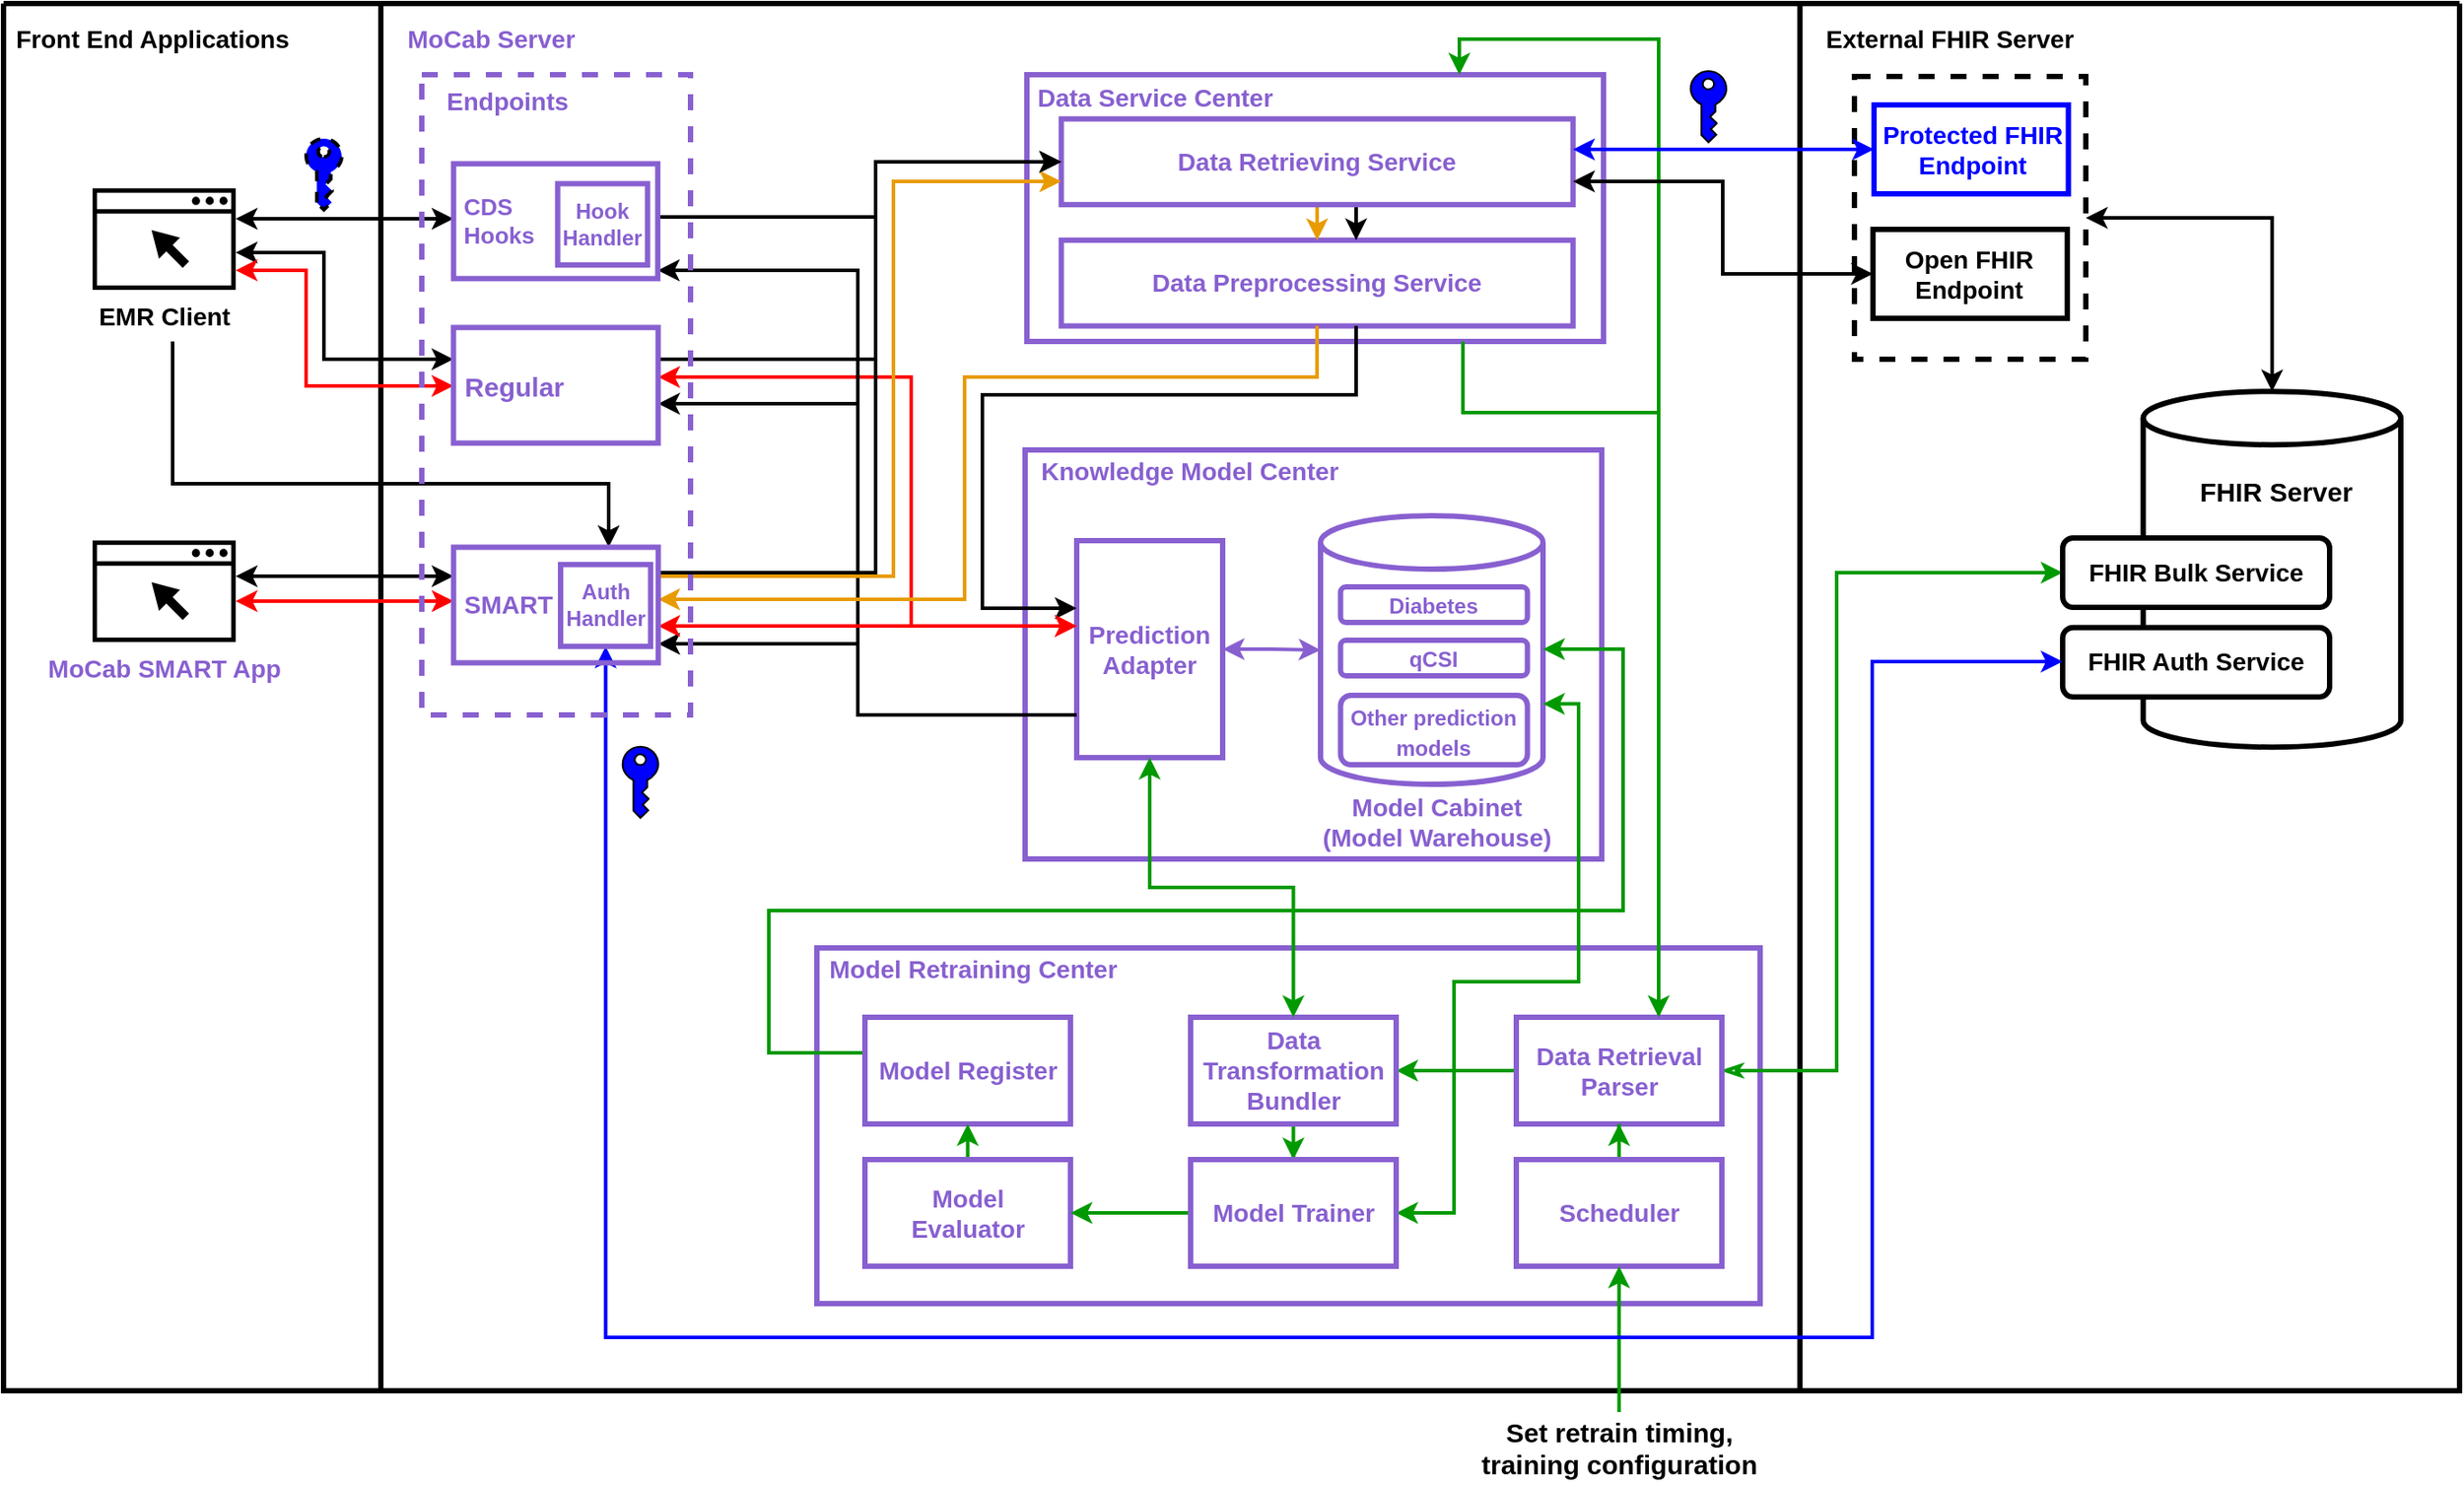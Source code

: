 <mxfile version="21.8.2" type="device">
  <diagram id="2f404044-711c-603c-8f00-f6bb4c023d3c" name="Page-1">
    <mxGraphModel dx="2113" dy="581" grid="1" gridSize="10" guides="1" tooltips="1" connect="1" arrows="1" fold="1" page="1" pageScale="1" pageWidth="1169" pageHeight="827" background="none" math="0" shadow="0">
      <root>
        <mxCell id="0" />
        <mxCell id="1" parent="0" />
        <mxCell id="21" value="z" style="swimlane;shadow=0;strokeColor=#000000;fillColor=#ffffff;fontColor=none;align=right;startSize=0;collapsible=0;noLabel=1;strokeWidth=3;" parent="1" vertex="1">
          <mxGeometry x="-870" y="170" width="1380" height="780" as="geometry" />
        </mxCell>
        <mxCell id="47" value="" style="line;strokeWidth=3;direction=south;html=1;shadow=0;labelBackgroundColor=none;fillColor=none;gradientColor=none;fontSize=12;fontColor=#4277BB;align=right;strokeColor=#000000;" parent="21" vertex="1">
          <mxGeometry x="1004.36" width="10" height="780" as="geometry" />
        </mxCell>
        <mxCell id="43" value="" style="line;strokeWidth=3;direction=south;html=1;shadow=0;labelBackgroundColor=none;fillColor=none;gradientColor=none;fontSize=12;fontColor=#4277BB;align=right;strokeColor=#000000;" parent="21" vertex="1">
          <mxGeometry x="207" width="10" height="780" as="geometry" />
        </mxCell>
        <mxCell id="22" value="&lt;font color=&quot;#000000&quot;&gt;Front End Applications&lt;/font&gt;" style="text;html=1;align=left;verticalAlign=middle;fontColor=#4277BB;shadow=0;dashed=0;strokeColor=none;fillColor=none;labelBackgroundColor=none;fontStyle=1;fontSize=14;spacingLeft=5;" parent="21" vertex="1">
          <mxGeometry y="10" width="180" height="20" as="geometry" />
        </mxCell>
        <mxCell id="48" value="&lt;font color=&quot;#8860d0&quot;&gt;MoCab Server&lt;/font&gt;" style="text;html=1;align=left;verticalAlign=middle;fontColor=#4277BB;shadow=0;dashed=0;strokeColor=none;fillColor=none;labelBackgroundColor=none;fontStyle=1;fontSize=14;spacingLeft=5;" parent="21" vertex="1">
          <mxGeometry x="220" y="10" width="150" height="20" as="geometry" />
        </mxCell>
        <mxCell id="XKVZl34SWuccuq--4w8E-62" value="&lt;font color=&quot;#000000&quot;&gt;External FHIR Server&lt;/font&gt;" style="text;html=1;align=left;verticalAlign=middle;fontColor=#4277BB;shadow=0;dashed=0;strokeColor=none;fillColor=none;labelBackgroundColor=none;fontStyle=1;fontSize=14;spacingLeft=5;" parent="21" vertex="1">
          <mxGeometry x="1017.36" y="10" width="150" height="20" as="geometry" />
        </mxCell>
        <mxCell id="hQCJ3XEMx7iAnxMMSpY4-54" value="&lt;font style=&quot;font-size: 14px;&quot;&gt;&lt;b style=&quot;&quot;&gt;EMR Client&lt;/b&gt;&lt;/font&gt;" style="sketch=0;pointerEvents=1;shadow=0;dashed=0;html=1;strokeColor=none;fillColor=#000000;aspect=fixed;labelPosition=center;verticalLabelPosition=bottom;verticalAlign=top;align=center;outlineConnect=0;shape=mxgraph.vvd.web_browser;" parent="21" vertex="1">
          <mxGeometry x="50" y="103.9" width="80.42" height="57.1" as="geometry" />
        </mxCell>
        <mxCell id="hQCJ3XEMx7iAnxMMSpY4-67" value="&lt;font style=&quot;font-size: 14px;&quot;&gt;&lt;b style=&quot;&quot;&gt;&lt;font color=&quot;#8860d0&quot;&gt;MoCab SMART App&lt;/font&gt;&lt;br&gt;&lt;/b&gt;&lt;/font&gt;" style="sketch=0;pointerEvents=1;shadow=0;dashed=0;html=1;strokeColor=none;fillColor=#000000;aspect=fixed;labelPosition=center;verticalLabelPosition=bottom;verticalAlign=top;align=center;outlineConnect=0;shape=mxgraph.vvd.web_browser;" parent="21" vertex="1">
          <mxGeometry x="50" y="301.9" width="80.42" height="57.1" as="geometry" />
        </mxCell>
        <mxCell id="hQCJ3XEMx7iAnxMMSpY4-80" value="" style="rounded=0;whiteSpace=wrap;html=1;fontColor=#FF9933;strokeColor=#8860D0;strokeWidth=3;fillColor=none;" parent="21" vertex="1">
          <mxGeometry x="574" y="251" width="324" height="230" as="geometry" />
        </mxCell>
        <mxCell id="hQCJ3XEMx7iAnxMMSpY4-83" value="" style="group" parent="21" vertex="1" connectable="0">
          <mxGeometry x="575" y="291" width="320" height="190" as="geometry" />
        </mxCell>
        <mxCell id="hQCJ3XEMx7iAnxMMSpY4-146" style="edgeStyle=orthogonalEdgeStyle;rounded=0;orthogonalLoop=1;jettySize=auto;html=1;entryX=0;entryY=0.5;entryDx=0;entryDy=0;entryPerimeter=0;fontSize=13;fontColor=#000000;startArrow=classic;startFill=1;strokeWidth=2;strokeColor=#8860D0;" parent="hQCJ3XEMx7iAnxMMSpY4-83" source="hQCJ3XEMx7iAnxMMSpY4-119" target="hQCJ3XEMx7iAnxMMSpY4-120" edge="1">
          <mxGeometry relative="1" as="geometry" />
        </mxCell>
        <mxCell id="hQCJ3XEMx7iAnxMMSpY4-119" value="&lt;b&gt;&lt;font color=&quot;#8860d0&quot;&gt;Prediction Adapter&lt;/font&gt;&lt;/b&gt;" style="rounded=0;whiteSpace=wrap;html=1;fontSize=14;fontColor=#FF9933;strokeColor=#8860D0;strokeWidth=3;fillColor=none;" parent="hQCJ3XEMx7iAnxMMSpY4-83" vertex="1">
          <mxGeometry x="28" y="11" width="82" height="122" as="geometry" />
        </mxCell>
        <mxCell id="hQCJ3XEMx7iAnxMMSpY4-132" value="&lt;b&gt;&lt;font style=&quot;font-size: 14px;&quot;&gt;&lt;font color=&quot;#8860d0&quot;&gt;Model Cabinet&lt;br&gt;(Model Warehouse)&lt;/font&gt;&lt;br&gt;&lt;/font&gt;&lt;/b&gt;" style="text;html=1;strokeColor=none;fillColor=none;align=center;verticalAlign=middle;whiteSpace=wrap;rounded=0;fontSize=11;fontColor=#FF6666;" parent="hQCJ3XEMx7iAnxMMSpY4-83" vertex="1">
          <mxGeometry x="158" y="154" width="145" height="30" as="geometry" />
        </mxCell>
        <mxCell id="hQCJ3XEMx7iAnxMMSpY4-136" value="" style="group" parent="hQCJ3XEMx7iAnxMMSpY4-83" vertex="1" connectable="0">
          <mxGeometry x="165" y="-3" width="125" height="151" as="geometry" />
        </mxCell>
        <mxCell id="hQCJ3XEMx7iAnxMMSpY4-120" value="" style="shape=cylinder3;whiteSpace=wrap;html=1;boundedLbl=1;backgroundOutline=1;size=15;fontColor=#FF9933;strokeColor=#8860D0;strokeWidth=3;fillColor=none;" parent="hQCJ3XEMx7iAnxMMSpY4-136" vertex="1">
          <mxGeometry width="125" height="151" as="geometry" />
        </mxCell>
        <mxCell id="hQCJ3XEMx7iAnxMMSpY4-128" value="&lt;b&gt;&lt;font color=&quot;#8860d0&quot; style=&quot;font-size: 12px;&quot;&gt;Diabetes&lt;/font&gt;&lt;/b&gt;" style="rounded=1;whiteSpace=wrap;html=1;fontSize=14;fontColor=#FF9933;strokeColor=#8860D0;strokeWidth=3;fillColor=none;" parent="hQCJ3XEMx7iAnxMMSpY4-136" vertex="1">
          <mxGeometry x="11.25" y="40" width="105" height="20" as="geometry" />
        </mxCell>
        <mxCell id="hQCJ3XEMx7iAnxMMSpY4-129" value="&lt;b&gt;&lt;font color=&quot;#8860d0&quot; style=&quot;font-size: 12px;&quot;&gt;qCSI&lt;/font&gt;&lt;/b&gt;" style="rounded=1;whiteSpace=wrap;html=1;fontSize=14;fontColor=#FF9933;strokeColor=#8860D0;strokeWidth=3;fillColor=none;" parent="hQCJ3XEMx7iAnxMMSpY4-136" vertex="1">
          <mxGeometry x="11.25" y="70" width="105" height="20" as="geometry" />
        </mxCell>
        <mxCell id="hQCJ3XEMx7iAnxMMSpY4-130" value="&lt;font color=&quot;#8860d0&quot; style=&quot;font-size: 12px;&quot;&gt;&lt;b style=&quot;&quot;&gt;Other prediction&lt;br&gt;models&lt;/b&gt;&lt;/font&gt;" style="rounded=1;whiteSpace=wrap;html=1;fontSize=14;fontColor=#FF9933;strokeColor=#8860D0;strokeWidth=3;fillColor=none;" parent="hQCJ3XEMx7iAnxMMSpY4-136" vertex="1">
          <mxGeometry x="11.25" y="101" width="105" height="39" as="geometry" />
        </mxCell>
        <mxCell id="hQCJ3XEMx7iAnxMMSpY4-81" value="&lt;font color=&quot;#8860d0&quot;&gt;Knowledge Model Center&lt;/font&gt;" style="text;html=1;align=left;verticalAlign=middle;fontColor=#4277BB;shadow=0;dashed=0;strokeColor=none;fillColor=none;labelBackgroundColor=none;fontStyle=1;fontSize=14;spacingLeft=5;" parent="21" vertex="1">
          <mxGeometry x="576" y="253" width="185" height="20" as="geometry" />
        </mxCell>
        <mxCell id="hQCJ3XEMx7iAnxMMSpY4-84" value="" style="group;strokeColor=none;fillColor=none;" parent="21" vertex="1" connectable="0">
          <mxGeometry x="574" y="40" width="325" height="150" as="geometry" />
        </mxCell>
        <mxCell id="hQCJ3XEMx7iAnxMMSpY4-76" value="" style="rounded=0;whiteSpace=wrap;html=1;fontColor=#FF9933;strokeColor=#8860D0;strokeWidth=3;fillColor=none;" parent="hQCJ3XEMx7iAnxMMSpY4-84" vertex="1">
          <mxGeometry x="1.012" width="324" height="150" as="geometry" />
        </mxCell>
        <mxCell id="hQCJ3XEMx7iAnxMMSpY4-77" value="&lt;font color=&quot;#8860d0&quot;&gt;Data Service Center&lt;/font&gt;" style="text;html=1;align=left;verticalAlign=middle;fontColor=#4277BB;shadow=0;dashed=0;strokeColor=none;fillColor=none;labelBackgroundColor=none;fontStyle=1;fontSize=14;spacingLeft=5;" parent="hQCJ3XEMx7iAnxMMSpY4-84" vertex="1">
          <mxGeometry y="2.143" width="121.495" height="21.429" as="geometry" />
        </mxCell>
        <mxCell id="hQCJ3XEMx7iAnxMMSpY4-86" value="&lt;b&gt;&lt;font color=&quot;#8860d0&quot;&gt;Data Preprocessing Service&lt;/font&gt;&lt;/b&gt;" style="rounded=0;whiteSpace=wrap;html=1;fontSize=14;fontColor=#FF9933;strokeColor=#8860D0;strokeWidth=3;fillColor=none;" parent="hQCJ3XEMx7iAnxMMSpY4-84" vertex="1">
          <mxGeometry x="20.324" y="93.071" width="287.539" height="48.214" as="geometry" />
        </mxCell>
        <mxCell id="hQCJ3XEMx7iAnxMMSpY4-144" style="edgeStyle=orthogonalEdgeStyle;rounded=0;orthogonalLoop=1;jettySize=auto;html=1;exitX=0.5;exitY=1;exitDx=0;exitDy=0;entryX=0.5;entryY=0;entryDx=0;entryDy=0;fontSize=13;fontColor=#000000;startArrow=none;startFill=0;strokeWidth=2;strokeColor=#E89B00;" parent="hQCJ3XEMx7iAnxMMSpY4-84" source="hQCJ3XEMx7iAnxMMSpY4-118" target="hQCJ3XEMx7iAnxMMSpY4-86" edge="1">
          <mxGeometry relative="1" as="geometry" />
        </mxCell>
        <mxCell id="W-3xFo2ouSSGhJE2ZV1L-51" style="edgeStyle=orthogonalEdgeStyle;rounded=0;orthogonalLoop=1;jettySize=auto;html=1;strokeColor=#000000;strokeWidth=2;" parent="hQCJ3XEMx7iAnxMMSpY4-84" source="hQCJ3XEMx7iAnxMMSpY4-118" target="hQCJ3XEMx7iAnxMMSpY4-86" edge="1">
          <mxGeometry relative="1" as="geometry">
            <Array as="points">
              <mxPoint x="186" y="90" />
              <mxPoint x="186" y="90" />
            </Array>
          </mxGeometry>
        </mxCell>
        <mxCell id="hQCJ3XEMx7iAnxMMSpY4-118" value="&lt;b&gt;&lt;font color=&quot;#8860d0&quot;&gt;Data Retrieving Service&lt;/font&gt;&lt;/b&gt;" style="rounded=0;whiteSpace=wrap;html=1;fontSize=14;fontColor=#FF9933;strokeColor=#8860D0;strokeWidth=3;fillColor=none;" parent="hQCJ3XEMx7iAnxMMSpY4-84" vertex="1">
          <mxGeometry x="20.324" y="24.857" width="287.539" height="48.214" as="geometry" />
        </mxCell>
        <mxCell id="zr4wXBdVAj4lqgL986UL-62" value="" style="rounded=0;whiteSpace=wrap;html=1;fontColor=#FF9933;strokeColor=#8860D0;strokeWidth=3;fillColor=none;" parent="21" vertex="1">
          <mxGeometry x="457" y="531" width="530" height="200" as="geometry" />
        </mxCell>
        <mxCell id="zr4wXBdVAj4lqgL986UL-63" value="&lt;font color=&quot;#8860d0&quot;&gt;Model Retraining Center&lt;/font&gt;" style="text;html=1;align=left;verticalAlign=middle;fontColor=#4277BB;shadow=0;dashed=0;strokeColor=none;fillColor=none;labelBackgroundColor=none;fontStyle=1;fontSize=14;spacingLeft=5;" parent="21" vertex="1">
          <mxGeometry x="457" y="533" width="185" height="20" as="geometry" />
        </mxCell>
        <mxCell id="fV0WlTHLcjonHDC1Q3u_-116" style="edgeStyle=orthogonalEdgeStyle;rounded=0;orthogonalLoop=1;jettySize=auto;html=1;fontSize=14;fontColor=#828B78;strokeWidth=2;strokeColor=#009900;" parent="21" source="fV0WlTHLcjonHDC1Q3u_-103" target="hQCJ3XEMx7iAnxMMSpY4-120" edge="1">
          <mxGeometry relative="1" as="geometry">
            <Array as="points">
              <mxPoint x="430" y="590" />
              <mxPoint x="430" y="510" />
              <mxPoint x="910" y="510" />
              <mxPoint x="910" y="363" />
            </Array>
          </mxGeometry>
        </mxCell>
        <mxCell id="fV0WlTHLcjonHDC1Q3u_-103" value="&lt;font color=&quot;#8860d0&quot; size=&quot;1&quot; style=&quot;&quot;&gt;&lt;b style=&quot;font-size: 14px;&quot;&gt;Model Register&lt;/b&gt;&lt;/font&gt;" style="rounded=0;whiteSpace=wrap;html=1;fontColor=#FF9933;strokeColor=#8860D0;strokeWidth=3;fillColor=none;" parent="21" vertex="1">
          <mxGeometry x="484" y="570" width="115.5" height="60" as="geometry" />
        </mxCell>
        <mxCell id="fV0WlTHLcjonHDC1Q3u_-118" style="edgeStyle=orthogonalEdgeStyle;rounded=0;orthogonalLoop=1;jettySize=auto;html=1;entryX=0.5;entryY=1;entryDx=0;entryDy=0;strokeWidth=2;fontSize=14;fontColor=#828B78;strokeColor=#009900;" parent="21" source="fV0WlTHLcjonHDC1Q3u_-106" target="fV0WlTHLcjonHDC1Q3u_-103" edge="1">
          <mxGeometry relative="1" as="geometry" />
        </mxCell>
        <mxCell id="fV0WlTHLcjonHDC1Q3u_-106" value="&lt;font color=&quot;#8860d0&quot; style=&quot;font-size: 14px;&quot;&gt;&lt;b style=&quot;&quot;&gt;Model&lt;br&gt;Evaluator&lt;/b&gt;&lt;/font&gt;" style="rounded=0;whiteSpace=wrap;html=1;fontColor=#FF9933;strokeColor=#8860D0;strokeWidth=3;fillColor=none;" parent="21" vertex="1">
          <mxGeometry x="484" y="650" width="115.5" height="60" as="geometry" />
        </mxCell>
        <mxCell id="LXXd0IAt2zDEmI8S4VGx-78" style="edgeStyle=orthogonalEdgeStyle;rounded=0;orthogonalLoop=1;jettySize=auto;html=1;entryX=0;entryY=0.5;entryDx=0;entryDy=0;fontSize=15;fontColor=#5680E9;startArrow=classicThin;startFill=0;strokeColor=#009900;strokeWidth=2;" parent="21" source="fV0WlTHLcjonHDC1Q3u_-112" target="LXXd0IAt2zDEmI8S4VGx-74" edge="1">
          <mxGeometry relative="1" as="geometry">
            <Array as="points">
              <mxPoint x="1030" y="600" />
              <mxPoint x="1030" y="320" />
            </Array>
          </mxGeometry>
        </mxCell>
        <mxCell id="boG0osdHmCgSMwE2R7i3-56" style="edgeStyle=orthogonalEdgeStyle;rounded=0;orthogonalLoop=1;jettySize=auto;html=1;entryX=0.75;entryY=0;entryDx=0;entryDy=0;strokeWidth=2;strokeColor=#009900;" parent="21" source="fV0WlTHLcjonHDC1Q3u_-112" target="hQCJ3XEMx7iAnxMMSpY4-76" edge="1">
          <mxGeometry relative="1" as="geometry">
            <Array as="points">
              <mxPoint x="930" y="20" />
              <mxPoint x="818" y="20" />
            </Array>
          </mxGeometry>
        </mxCell>
        <mxCell id="avvE24VgXAOQL3Vedgw2-48" style="edgeStyle=orthogonalEdgeStyle;rounded=0;orthogonalLoop=1;jettySize=auto;html=1;entryX=1;entryY=0.5;entryDx=0;entryDy=0;strokeColor=#009900;strokeWidth=2;" parent="21" source="fV0WlTHLcjonHDC1Q3u_-112" target="fV0WlTHLcjonHDC1Q3u_-113" edge="1">
          <mxGeometry relative="1" as="geometry" />
        </mxCell>
        <mxCell id="fV0WlTHLcjonHDC1Q3u_-112" value="&lt;font size=&quot;1&quot; color=&quot;#8860d0&quot;&gt;&lt;b style=&quot;font-size: 14px;&quot;&gt;Data Retrieval Parser&lt;/b&gt;&lt;/font&gt;" style="rounded=0;whiteSpace=wrap;html=1;fontColor=#FF9933;strokeColor=#8860D0;strokeWidth=3;fillColor=none;" parent="21" vertex="1">
          <mxGeometry x="850" y="570" width="115.5" height="60" as="geometry" />
        </mxCell>
        <mxCell id="fV0WlTHLcjonHDC1Q3u_-120" style="edgeStyle=orthogonalEdgeStyle;rounded=0;orthogonalLoop=1;jettySize=auto;html=1;strokeWidth=2;fontSize=14;fontColor=#828B78;strokeColor=#009900;" parent="21" source="fV0WlTHLcjonHDC1Q3u_-113" target="fV0WlTHLcjonHDC1Q3u_-114" edge="1">
          <mxGeometry relative="1" as="geometry" />
        </mxCell>
        <mxCell id="fV0WlTHLcjonHDC1Q3u_-113" value="&lt;font color=&quot;#8860d0&quot;&gt;&lt;span style=&quot;font-size: 14px;&quot;&gt;&lt;b&gt;Data Transformation Bundler&lt;/b&gt;&lt;/span&gt;&lt;/font&gt;" style="rounded=0;whiteSpace=wrap;html=1;fontColor=#FF9933;strokeColor=#8860D0;strokeWidth=3;fillColor=none;" parent="21" vertex="1">
          <mxGeometry x="667" y="570" width="115.5" height="60" as="geometry" />
        </mxCell>
        <mxCell id="fV0WlTHLcjonHDC1Q3u_-119" style="edgeStyle=orthogonalEdgeStyle;rounded=0;orthogonalLoop=1;jettySize=auto;html=1;strokeWidth=2;fontSize=14;fontColor=#828B78;strokeColor=#009900;" parent="21" source="fV0WlTHLcjonHDC1Q3u_-114" target="fV0WlTHLcjonHDC1Q3u_-106" edge="1">
          <mxGeometry relative="1" as="geometry" />
        </mxCell>
        <mxCell id="boG0osdHmCgSMwE2R7i3-61" style="edgeStyle=orthogonalEdgeStyle;rounded=0;orthogonalLoop=1;jettySize=auto;html=1;exitX=1;exitY=0.5;exitDx=0;exitDy=0;entryX=1;entryY=0;entryDx=0;entryDy=105.75;entryPerimeter=0;strokeWidth=2;strokeColor=#009900;startArrow=classic;startFill=1;" parent="21" source="fV0WlTHLcjonHDC1Q3u_-114" target="hQCJ3XEMx7iAnxMMSpY4-120" edge="1">
          <mxGeometry relative="1" as="geometry">
            <Array as="points">
              <mxPoint x="815" y="680" />
              <mxPoint x="815" y="550" />
              <mxPoint x="885" y="550" />
              <mxPoint x="885" y="394" />
            </Array>
          </mxGeometry>
        </mxCell>
        <mxCell id="fV0WlTHLcjonHDC1Q3u_-114" value="&lt;font color=&quot;#8860d0&quot; size=&quot;1&quot; style=&quot;&quot;&gt;&lt;b style=&quot;font-size: 14px;&quot;&gt;Model Trainer&lt;/b&gt;&lt;/font&gt;" style="rounded=0;whiteSpace=wrap;html=1;fontColor=#FF9933;strokeColor=#8860D0;strokeWidth=3;fillColor=none;" parent="21" vertex="1">
          <mxGeometry x="667" y="650" width="115.5" height="60" as="geometry" />
        </mxCell>
        <mxCell id="fV0WlTHLcjonHDC1Q3u_-121" style="edgeStyle=orthogonalEdgeStyle;rounded=0;orthogonalLoop=1;jettySize=auto;html=1;strokeWidth=2;fontSize=14;fontColor=#828B78;strokeColor=#009900;" parent="21" source="fV0WlTHLcjonHDC1Q3u_-115" target="fV0WlTHLcjonHDC1Q3u_-112" edge="1">
          <mxGeometry relative="1" as="geometry" />
        </mxCell>
        <mxCell id="fV0WlTHLcjonHDC1Q3u_-115" value="&lt;font color=&quot;#8860d0&quot; size=&quot;1&quot; style=&quot;&quot;&gt;&lt;b style=&quot;font-size: 14px;&quot;&gt;Scheduler&lt;/b&gt;&lt;/font&gt;" style="rounded=0;whiteSpace=wrap;html=1;fontColor=#FF9933;strokeColor=#8860D0;strokeWidth=3;fillColor=none;" parent="21" vertex="1">
          <mxGeometry x="850" y="650" width="115.5" height="60" as="geometry" />
        </mxCell>
        <mxCell id="LXXd0IAt2zDEmI8S4VGx-56" value="" style="sketch=0;pointerEvents=1;shadow=0;dashed=0;html=1;strokeColor=default;labelPosition=center;verticalLabelPosition=bottom;verticalAlign=top;outlineConnect=0;align=center;shape=mxgraph.office.security.key_permissions;fillColor=#0000FF;fontSize=12;fontColor=#E89B00;" parent="21" vertex="1">
          <mxGeometry x="948" y="38" width="20" height="40" as="geometry" />
        </mxCell>
        <mxCell id="LXXd0IAt2zDEmI8S4VGx-73" value="" style="group" parent="21" vertex="1" connectable="0">
          <mxGeometry x="1040.001" y="220.11" width="220" height="203.786" as="geometry" />
        </mxCell>
        <mxCell id="W-3xFo2ouSSGhJE2ZV1L-71" value="" style="group" parent="LXXd0IAt2zDEmI8S4VGx-73" vertex="1" connectable="0">
          <mxGeometry x="117" y="-2" width="190" height="200" as="geometry" />
        </mxCell>
        <mxCell id="hQCJ3XEMx7iAnxMMSpY4-78" value="" style="shape=cylinder3;whiteSpace=wrap;html=1;boundedLbl=1;backgroundOutline=1;size=15;fontColor=#FF9933;strokeColor=default;strokeWidth=3;fillColor=none;" parent="W-3xFo2ouSSGhJE2ZV1L-71" vertex="1">
          <mxGeometry x="45.25" width="144.75" height="200" as="geometry" />
        </mxCell>
        <mxCell id="LXXd0IAt2zDEmI8S4VGx-74" value="&lt;b style=&quot;&quot;&gt;&lt;font color=&quot;#000000&quot;&gt;FHIR Bulk Service&lt;/font&gt;&lt;/b&gt;" style="rounded=1;whiteSpace=wrap;html=1;fontSize=14;fontColor=#E89B00;strokeColor=#000000;fillColor=#FFFFFF;strokeWidth=3;" parent="W-3xFo2ouSSGhJE2ZV1L-71" vertex="1">
          <mxGeometry y="82.39" width="150" height="39" as="geometry" />
        </mxCell>
        <mxCell id="LXXd0IAt2zDEmI8S4VGx-75" value="&lt;font color=&quot;#000000&quot; size=&quot;1&quot;&gt;&lt;b style=&quot;font-size: 15px;&quot;&gt;FHIR Server&lt;/b&gt;&lt;/font&gt;" style="text;html=1;strokeColor=none;fillColor=none;align=center;verticalAlign=middle;whiteSpace=wrap;rounded=0;fontSize=14;fontColor=#E89B00;" parent="W-3xFo2ouSSGhJE2ZV1L-71" vertex="1">
          <mxGeometry x="70" y="40" width="100" height="31.79" as="geometry" />
        </mxCell>
        <mxCell id="LXXd0IAt2zDEmI8S4VGx-76" value="&lt;b&gt;&lt;font color=&quot;#000000&quot;&gt;FHIR Auth Service&lt;/font&gt;&lt;/b&gt;" style="rounded=1;whiteSpace=wrap;html=1;fontSize=14;fontColor=#E89B00;strokeColor=default;fillColor=#FFFFFF;strokeWidth=3;" parent="W-3xFo2ouSSGhJE2ZV1L-71" vertex="1">
          <mxGeometry y="132.79" width="150" height="39" as="geometry" />
        </mxCell>
        <mxCell id="W-3xFo2ouSSGhJE2ZV1L-52" style="edgeStyle=orthogonalEdgeStyle;rounded=0;orthogonalLoop=1;jettySize=auto;html=1;strokeColor=#000000;strokeWidth=2;" parent="21" source="hQCJ3XEMx7iAnxMMSpY4-86" edge="1">
          <mxGeometry relative="1" as="geometry">
            <Array as="points">
              <mxPoint x="760" y="220" />
              <mxPoint x="550" y="220" />
              <mxPoint x="550" y="340" />
            </Array>
            <mxPoint x="603" y="340" as="targetPoint" />
          </mxGeometry>
        </mxCell>
        <mxCell id="W-3xFo2ouSSGhJE2ZV1L-92" style="edgeStyle=orthogonalEdgeStyle;rounded=0;orthogonalLoop=1;jettySize=auto;html=1;exitX=1;exitY=0.5;exitDx=0;exitDy=0;strokeColor=#000000;strokeWidth=2;fontColor=#8860D0;startArrow=classic;startFill=1;endArrow=classic;endFill=1;" parent="21" source="W-3xFo2ouSSGhJE2ZV1L-83" target="hQCJ3XEMx7iAnxMMSpY4-78" edge="1">
          <mxGeometry relative="1" as="geometry" />
        </mxCell>
        <mxCell id="W-3xFo2ouSSGhJE2ZV1L-83" value="" style="rounded=0;whiteSpace=wrap;html=1;fillColor=none;strokeWidth=3;strokeColor=#000000;dashed=1;" parent="21" vertex="1">
          <mxGeometry x="1040" y="41" width="130" height="159" as="geometry" />
        </mxCell>
        <mxCell id="W-3xFo2ouSSGhJE2ZV1L-87" value="&lt;div style=&quot;&quot;&gt;&lt;b style=&quot;background-color: initial; font-size: 14px;&quot;&gt;Open FHIR&lt;/b&gt;&lt;/div&gt;&lt;font size=&quot;1&quot;&gt;&lt;div style=&quot;&quot;&gt;&lt;b style=&quot;background-color: initial; font-size: 14px;&quot;&gt;Endpoint&lt;/b&gt;&lt;/div&gt;&lt;/font&gt;" style="rounded=0;whiteSpace=wrap;html=1;fillColor=default;strokeWidth=3;strokeColor=#000000;align=center;" parent="21" vertex="1">
          <mxGeometry x="1050.39" y="127" width="109.22" height="50" as="geometry" />
        </mxCell>
        <mxCell id="W-3xFo2ouSSGhJE2ZV1L-88" value="&lt;div style=&quot;text-align: center;&quot;&gt;&lt;b style=&quot;background-color: initial; font-size: 14px;&quot;&gt;&lt;font color=&quot;#0000ff&quot;&gt;Protected FHIR Endpoint&lt;/font&gt;&lt;/b&gt;&lt;/div&gt;" style="rounded=0;whiteSpace=wrap;html=1;fillColor=default;strokeWidth=3;strokeColor=#0000FF;align=left;" parent="21" vertex="1">
          <mxGeometry x="1051" y="57" width="109.22" height="50" as="geometry" />
        </mxCell>
        <mxCell id="HMDqZmz3uBP7oXw96FqN-48" style="edgeStyle=orthogonalEdgeStyle;orthogonalLoop=1;jettySize=auto;html=1;entryX=0;entryY=0.5;entryDx=0;entryDy=0;strokeColor=#0000FF;startArrow=classic;startFill=1;strokeWidth=2;rounded=0;" parent="21" source="hQCJ3XEMx7iAnxMMSpY4-118" target="W-3xFo2ouSSGhJE2ZV1L-88" edge="1">
          <mxGeometry relative="1" as="geometry">
            <Array as="points">
              <mxPoint x="930" y="82" />
              <mxPoint x="930" y="82" />
            </Array>
          </mxGeometry>
        </mxCell>
        <mxCell id="HMDqZmz3uBP7oXw96FqN-49" style="edgeStyle=orthogonalEdgeStyle;rounded=0;orthogonalLoop=1;jettySize=auto;html=1;entryX=0;entryY=0.5;entryDx=0;entryDy=0;strokeWidth=2;strokeColor=#000000;startArrow=classic;startFill=1;" parent="21" source="hQCJ3XEMx7iAnxMMSpY4-118" target="W-3xFo2ouSSGhJE2ZV1L-87" edge="1">
          <mxGeometry relative="1" as="geometry">
            <Array as="points">
              <mxPoint x="966" y="100" />
              <mxPoint x="966" y="152" />
            </Array>
          </mxGeometry>
        </mxCell>
        <mxCell id="HMDqZmz3uBP7oXw96FqN-52" value="" style="pointerEvents=1;shadow=0;dashed=1;html=1;strokeColor=default;labelPosition=center;verticalLabelPosition=bottom;verticalAlign=top;outlineConnect=0;align=center;shape=mxgraph.office.security.key_permissions;fillColor=#0000FF;fontSize=12;fontColor=#E89B00;gradientColor=none;fillStyle=auto;strokeWidth=2;perimeterSpacing=0;" parent="21" vertex="1">
          <mxGeometry x="170" y="76" width="20" height="40" as="geometry" />
        </mxCell>
        <mxCell id="W-3xFo2ouSSGhJE2ZV1L-120" style="edgeStyle=orthogonalEdgeStyle;rounded=0;orthogonalLoop=1;jettySize=auto;html=1;strokeColor=#FF0000;strokeWidth=2;fontColor=#8860D0;startArrow=classic;startFill=1;endArrow=classic;endFill=1;" parent="21" edge="1">
          <mxGeometry relative="1" as="geometry">
            <mxPoint x="130.42" y="336.0" as="sourcePoint" />
            <mxPoint x="252.851" y="336.0" as="targetPoint" />
            <Array as="points">
              <mxPoint x="190" y="336" />
              <mxPoint x="190" y="336" />
            </Array>
          </mxGeometry>
        </mxCell>
        <mxCell id="boG0osdHmCgSMwE2R7i3-59" style="edgeStyle=orthogonalEdgeStyle;rounded=0;orthogonalLoop=1;jettySize=auto;html=1;strokeWidth=2;strokeColor=#009900;" parent="21" source="hQCJ3XEMx7iAnxMMSpY4-76" target="fV0WlTHLcjonHDC1Q3u_-112" edge="1">
          <mxGeometry relative="1" as="geometry">
            <Array as="points">
              <mxPoint x="820" y="230" />
              <mxPoint x="930" y="230" />
            </Array>
          </mxGeometry>
        </mxCell>
        <mxCell id="boG0osdHmCgSMwE2R7i3-60" style="edgeStyle=orthogonalEdgeStyle;rounded=0;orthogonalLoop=1;jettySize=auto;html=1;strokeColor=#009900;strokeWidth=2;startArrow=classic;startFill=1;" parent="21" source="hQCJ3XEMx7iAnxMMSpY4-119" target="fV0WlTHLcjonHDC1Q3u_-113" edge="1">
          <mxGeometry relative="1" as="geometry" />
        </mxCell>
        <mxCell id="fV0WlTHLcjonHDC1Q3u_-124" value="" style="endArrow=classic;html=1;rounded=0;strokeWidth=2;fontSize=14;fontColor=#828B78;entryX=0.5;entryY=1;entryDx=0;entryDy=0;exitX=0.5;exitY=0;exitDx=0;exitDy=0;strokeColor=#009900;" parent="1" source="fV0WlTHLcjonHDC1Q3u_-125" target="fV0WlTHLcjonHDC1Q3u_-115" edge="1">
          <mxGeometry width="50" height="50" relative="1" as="geometry">
            <mxPoint x="38" y="1051" as="sourcePoint" />
            <mxPoint x="70" y="1021" as="targetPoint" />
          </mxGeometry>
        </mxCell>
        <mxCell id="fV0WlTHLcjonHDC1Q3u_-125" value="&lt;font color=&quot;#000000&quot; style=&quot;font-size: 15px;&quot;&gt;&lt;b style=&quot;&quot;&gt;Set retrain timing, training configuration&lt;/b&gt;&lt;/font&gt;" style="text;html=1;strokeColor=none;fillColor=none;align=center;verticalAlign=middle;whiteSpace=wrap;rounded=0;strokeWidth=3;fontSize=14;fontColor=#828B78;" parent="1" vertex="1">
          <mxGeometry x="-47.25" y="962" width="170" height="40" as="geometry" />
        </mxCell>
        <mxCell id="W-3xFo2ouSSGhJE2ZV1L-59" style="edgeStyle=orthogonalEdgeStyle;rounded=0;orthogonalLoop=1;jettySize=auto;html=1;strokeColor=#0000FF;strokeWidth=2;fontColor=#8860D0;startArrow=classic;startFill=1;" parent="1" source="W-3xFo2ouSSGhJE2ZV1L-57" target="LXXd0IAt2zDEmI8S4VGx-76" edge="1">
          <mxGeometry relative="1" as="geometry">
            <mxPoint x="-525" y="550" as="sourcePoint" />
            <Array as="points">
              <mxPoint x="-532" y="920" />
              <mxPoint x="180" y="920" />
              <mxPoint x="180" y="540" />
            </Array>
          </mxGeometry>
        </mxCell>
        <mxCell id="W-3xFo2ouSSGhJE2ZV1L-102" style="edgeStyle=orthogonalEdgeStyle;rounded=0;orthogonalLoop=1;jettySize=auto;html=1;strokeColor=#000000;strokeWidth=2;fontColor=#00994D;startArrow=none;startFill=0;endArrow=classic;endFill=1;" parent="1" target="LXXd0IAt2zDEmI8S4VGx-61" edge="1">
          <mxGeometry relative="1" as="geometry">
            <Array as="points">
              <mxPoint x="-390" y="570" />
              <mxPoint x="-390" y="395" />
            </Array>
            <mxPoint x="-267" y="570" as="sourcePoint" />
          </mxGeometry>
        </mxCell>
        <mxCell id="W-3xFo2ouSSGhJE2ZV1L-105" style="edgeStyle=orthogonalEdgeStyle;rounded=0;orthogonalLoop=1;jettySize=auto;html=1;strokeColor=#000000;strokeWidth=2;fontColor=#8860D0;startArrow=classic;startFill=1;endArrow=classic;endFill=1;" parent="1" edge="1">
          <mxGeometry relative="1" as="geometry">
            <Array as="points">
              <mxPoint x="-690" y="291" />
              <mxPoint x="-690" y="291" />
            </Array>
            <mxPoint x="-739.58" y="291.0" as="sourcePoint" />
            <mxPoint x="-617.149" y="291.0" as="targetPoint" />
          </mxGeometry>
        </mxCell>
        <mxCell id="W-3xFo2ouSSGhJE2ZV1L-106" style="edgeStyle=orthogonalEdgeStyle;rounded=0;orthogonalLoop=1;jettySize=auto;html=1;strokeColor=#000000;strokeWidth=2;fontColor=#8860D0;startArrow=classic;startFill=1;endArrow=classic;endFill=1;" parent="1" source="hQCJ3XEMx7iAnxMMSpY4-54" target="LXXd0IAt2zDEmI8S4VGx-61" edge="1">
          <mxGeometry relative="1" as="geometry">
            <Array as="points">
              <mxPoint x="-690" y="310" />
              <mxPoint x="-690" y="370" />
            </Array>
            <mxPoint x="-625" y="390" as="targetPoint" />
          </mxGeometry>
        </mxCell>
        <mxCell id="W-3xFo2ouSSGhJE2ZV1L-107" style="edgeStyle=orthogonalEdgeStyle;rounded=0;orthogonalLoop=1;jettySize=auto;html=1;strokeColor=#000000;strokeWidth=2;fontColor=#8860D0;startArrow=none;startFill=0;endArrow=classic;endFill=1;" parent="1" target="zr4wXBdVAj4lqgL986UL-52" edge="1">
          <mxGeometry relative="1" as="geometry">
            <mxPoint x="-775" y="360" as="sourcePoint" />
            <Array as="points">
              <mxPoint x="-775" y="440" />
              <mxPoint x="-530" y="440" />
            </Array>
          </mxGeometry>
        </mxCell>
        <mxCell id="W-3xFo2ouSSGhJE2ZV1L-109" style="edgeStyle=orthogonalEdgeStyle;rounded=0;orthogonalLoop=1;jettySize=auto;html=1;strokeColor=#FF0000;strokeWidth=2;fontColor=#8860D0;startArrow=classic;startFill=1;endArrow=classic;endFill=1;" parent="1" source="LXXd0IAt2zDEmI8S4VGx-61" target="hQCJ3XEMx7iAnxMMSpY4-119" edge="1">
          <mxGeometry relative="1" as="geometry">
            <Array as="points">
              <mxPoint x="-360" y="380" />
              <mxPoint x="-360" y="520" />
            </Array>
            <mxPoint x="-510" y="390" as="sourcePoint" />
          </mxGeometry>
        </mxCell>
        <mxCell id="W-3xFo2ouSSGhJE2ZV1L-114" style="edgeStyle=orthogonalEdgeStyle;rounded=0;orthogonalLoop=1;jettySize=auto;html=1;strokeColor=#000000;strokeWidth=2;fontColor=#00994D;startArrow=none;startFill=0;endArrow=classic;endFill=1;" parent="1" target="LXXd0IAt2zDEmI8S4VGx-48" edge="1">
          <mxGeometry relative="1" as="geometry">
            <mxPoint x="-270" y="570" as="sourcePoint" />
            <mxPoint x="-509.893" y="430.059" as="targetPoint" />
            <Array as="points">
              <mxPoint x="-390" y="570" />
              <mxPoint x="-390" y="320" />
            </Array>
          </mxGeometry>
        </mxCell>
        <mxCell id="W-3xFo2ouSSGhJE2ZV1L-119" style="edgeStyle=orthogonalEdgeStyle;rounded=0;orthogonalLoop=1;jettySize=auto;html=1;strokeColor=#000000;strokeWidth=2;fontColor=#00994D;startArrow=none;startFill=0;endArrow=classic;endFill=1;" parent="1" target="zr4wXBdVAj4lqgL986UL-52" edge="1">
          <mxGeometry relative="1" as="geometry">
            <mxPoint x="-267" y="570" as="sourcePoint" />
            <mxPoint x="-508.902" y="350" as="targetPoint" />
            <Array as="points">
              <mxPoint x="-390" y="570" />
              <mxPoint x="-390" y="530" />
            </Array>
          </mxGeometry>
        </mxCell>
        <mxCell id="W-3xFo2ouSSGhJE2ZV1L-122" style="edgeStyle=orthogonalEdgeStyle;rounded=0;orthogonalLoop=1;jettySize=auto;html=1;strokeColor=#FF0000;strokeWidth=2;fontColor=#8860D0;startArrow=classic;startFill=1;endArrow=classic;endFill=1;" parent="1" source="hQCJ3XEMx7iAnxMMSpY4-54" target="LXXd0IAt2zDEmI8S4VGx-61" edge="1">
          <mxGeometry relative="1" as="geometry">
            <Array as="points">
              <mxPoint x="-700" y="320" />
              <mxPoint x="-700" y="385" />
            </Array>
          </mxGeometry>
        </mxCell>
        <mxCell id="HMDqZmz3uBP7oXw96FqN-50" style="edgeStyle=orthogonalEdgeStyle;rounded=0;orthogonalLoop=1;jettySize=auto;html=1;entryX=0;entryY=0.5;entryDx=0;entryDy=0;strokeColor=#000000;strokeWidth=2;startArrow=none;startFill=0;" parent="1" source="LXXd0IAt2zDEmI8S4VGx-48" target="hQCJ3XEMx7iAnxMMSpY4-118" edge="1">
          <mxGeometry relative="1" as="geometry">
            <Array as="points">
              <mxPoint x="-380" y="290" />
              <mxPoint x="-380" y="259" />
            </Array>
          </mxGeometry>
        </mxCell>
        <mxCell id="HMDqZmz3uBP7oXw96FqN-51" style="edgeStyle=orthogonalEdgeStyle;rounded=0;orthogonalLoop=1;jettySize=auto;html=1;strokeColor=#000000;strokeWidth=2;startArrow=none;startFill=0;" parent="1" source="LXXd0IAt2zDEmI8S4VGx-61" target="hQCJ3XEMx7iAnxMMSpY4-118" edge="1">
          <mxGeometry relative="1" as="geometry">
            <Array as="points">
              <mxPoint x="-380" y="370" />
              <mxPoint x="-380" y="259" />
            </Array>
          </mxGeometry>
        </mxCell>
        <mxCell id="hQCJ3XEMx7iAnxMMSpY4-145" style="edgeStyle=orthogonalEdgeStyle;rounded=0;orthogonalLoop=1;jettySize=auto;html=1;fontSize=13;fontColor=#000000;startArrow=none;startFill=0;strokeWidth=2;strokeColor=#E89B00;" parent="1" source="hQCJ3XEMx7iAnxMMSpY4-86" target="zr4wXBdVAj4lqgL986UL-52" edge="1">
          <mxGeometry relative="1" as="geometry">
            <Array as="points">
              <mxPoint x="-132" y="380" />
              <mxPoint x="-330" y="380" />
              <mxPoint x="-330" y="505" />
            </Array>
            <mxPoint x="-500" y="530" as="targetPoint" />
          </mxGeometry>
        </mxCell>
        <mxCell id="W-3xFo2ouSSGhJE2ZV1L-118" style="edgeStyle=orthogonalEdgeStyle;rounded=0;orthogonalLoop=1;jettySize=auto;html=1;strokeColor=#FF0000;strokeWidth=2;fontColor=#8860D0;startArrow=classic;startFill=1;endArrow=classic;endFill=1;" parent="1" source="zr4wXBdVAj4lqgL986UL-52" target="hQCJ3XEMx7iAnxMMSpY4-119" edge="1">
          <mxGeometry relative="1" as="geometry">
            <mxPoint x="-510" y="545.161" as="sourcePoint" />
            <mxPoint x="-266.89" y="524.467" as="targetPoint" />
            <Array as="points">
              <mxPoint x="-410" y="520" />
              <mxPoint x="-410" y="520" />
            </Array>
          </mxGeometry>
        </mxCell>
        <mxCell id="HMDqZmz3uBP7oXw96FqN-57" style="edgeStyle=orthogonalEdgeStyle;rounded=0;orthogonalLoop=1;jettySize=auto;html=1;strokeColor=#E89B00;strokeWidth=2;fontColor=#000000;startArrow=none;startFill=0;" parent="1" source="zr4wXBdVAj4lqgL986UL-52" target="hQCJ3XEMx7iAnxMMSpY4-118" edge="1">
          <mxGeometry relative="1" as="geometry">
            <Array as="points">
              <mxPoint x="-370" y="492" />
              <mxPoint x="-370" y="270" />
            </Array>
          </mxGeometry>
        </mxCell>
        <mxCell id="HMDqZmz3uBP7oXw96FqN-54" style="edgeStyle=orthogonalEdgeStyle;rounded=0;orthogonalLoop=1;jettySize=auto;html=1;strokeColor=#000000;strokeWidth=2;startArrow=none;startFill=0;" parent="1" source="zr4wXBdVAj4lqgL986UL-52" target="hQCJ3XEMx7iAnxMMSpY4-118" edge="1">
          <mxGeometry relative="1" as="geometry">
            <Array as="points">
              <mxPoint x="-380" y="490" />
              <mxPoint x="-380" y="259" />
            </Array>
          </mxGeometry>
        </mxCell>
        <mxCell id="W-3xFo2ouSSGhJE2ZV1L-108" style="edgeStyle=orthogonalEdgeStyle;rounded=0;orthogonalLoop=1;jettySize=auto;html=1;strokeColor=#000000;strokeWidth=2;fontColor=#8860D0;startArrow=classic;startFill=1;endArrow=classic;endFill=1;" parent="1" edge="1">
          <mxGeometry relative="1" as="geometry">
            <mxPoint x="-739.58" y="492" as="sourcePoint" />
            <mxPoint x="-617.149" y="492" as="targetPoint" />
            <Array as="points">
              <mxPoint x="-720" y="492" />
              <mxPoint x="-720" y="492" />
            </Array>
          </mxGeometry>
        </mxCell>
        <mxCell id="LXXd0IAt2zDEmI8S4VGx-54" value="" style="sketch=0;pointerEvents=1;shadow=0;dashed=0;html=1;strokeColor=default;labelPosition=center;verticalLabelPosition=bottom;verticalAlign=top;outlineConnect=0;align=center;shape=mxgraph.office.security.key_permissions;fillColor=#0000FF;fontSize=12;fontColor=#E89B00;" parent="1" vertex="1">
          <mxGeometry x="-522.15" y="587.9" width="20" height="40" as="geometry" />
        </mxCell>
        <mxCell id="XlW1QV5YciZraQFTKrNv-48" value="" style="group" parent="1" vertex="1" connectable="0">
          <mxGeometry x="-635" y="210" width="151" height="360" as="geometry" />
        </mxCell>
        <mxCell id="hQCJ3XEMx7iAnxMMSpY4-55" value="" style="rounded=0;whiteSpace=wrap;html=1;fillColor=none;strokeWidth=3;strokeColor=#8860D0;dashed=1;fontColor=#8860D0;" parent="XlW1QV5YciZraQFTKrNv-48" vertex="1">
          <mxGeometry width="151" height="360" as="geometry" />
        </mxCell>
        <mxCell id="hQCJ3XEMx7iAnxMMSpY4-56" value="&lt;font&gt;Endpoints&lt;/font&gt;" style="text;html=1;align=left;verticalAlign=middle;fontColor=#8860D0;shadow=0;dashed=0;strokeColor=none;fillColor=none;labelBackgroundColor=none;fontStyle=1;fontSize=14;spacingLeft=5;" parent="XlW1QV5YciZraQFTKrNv-48" vertex="1">
          <mxGeometry x="6.851" y="2.482" width="102.219" height="25.073" as="geometry" />
        </mxCell>
        <mxCell id="LXXd0IAt2zDEmI8S4VGx-61" value="&lt;font size=&quot;1&quot;&gt;&lt;b style=&quot;font-size: 15px;&quot;&gt;&amp;nbsp;Regular&lt;/b&gt;&lt;/font&gt;" style="rounded=0;whiteSpace=wrap;html=1;fillColor=none;strokeWidth=3;strokeColor=#8860D0;align=left;fontColor=#8860D0;" parent="XlW1QV5YciZraQFTKrNv-48" vertex="1">
          <mxGeometry x="17.8" y="142.159" width="115" height="65" as="geometry" />
        </mxCell>
        <mxCell id="zr4wXBdVAj4lqgL986UL-52" value="&lt;b&gt;&lt;font style=&quot;font-size: 14px;&quot;&gt;&amp;nbsp;SMART&lt;/font&gt;&lt;/b&gt;" style="rounded=0;whiteSpace=wrap;html=1;fillColor=none;strokeWidth=3;strokeColor=#8860D0;align=left;fontColor=#8860D0;" parent="XlW1QV5YciZraQFTKrNv-48" vertex="1">
          <mxGeometry x="17.851" y="265.706" width="115" height="65" as="geometry" />
        </mxCell>
        <mxCell id="W-3xFo2ouSSGhJE2ZV1L-57" value="&lt;div style=&quot;&quot;&gt;&lt;b style=&quot;background-color: initial;&quot;&gt;Auth&lt;/b&gt;&lt;/div&gt;&lt;font style=&quot;font-size: 12px;&quot;&gt;&lt;div style=&quot;&quot;&gt;&lt;b style=&quot;background-color: initial;&quot;&gt;Handler&lt;/b&gt;&lt;/div&gt;&lt;/font&gt;" style="rounded=0;whiteSpace=wrap;html=1;fillColor=none;strokeWidth=3;strokeColor=#8860D0;align=center;fontColor=#8860D0;" parent="XlW1QV5YciZraQFTKrNv-48" vertex="1">
          <mxGeometry x="77.995" y="275.422" width="50.608" height="46.023" as="geometry" />
        </mxCell>
        <mxCell id="HMDqZmz3uBP7oXw96FqN-58" value="" style="group" parent="XlW1QV5YciZraQFTKrNv-48" vertex="1" connectable="0">
          <mxGeometry x="17.851" y="50.114" width="115" height="65" as="geometry" />
        </mxCell>
        <mxCell id="LXXd0IAt2zDEmI8S4VGx-48" value="&lt;font size=&quot;1&quot;&gt;&lt;b style=&quot;font-size: 13px;&quot;&gt;&amp;nbsp;CDS &lt;br&gt;&lt;div style=&quot;&quot;&gt;&lt;b style=&quot;background-color: initial;&quot;&gt;&amp;nbsp;Hooks&lt;/b&gt;&lt;/div&gt;&lt;/b&gt;&lt;/font&gt;" style="rounded=0;whiteSpace=wrap;html=1;fillColor=none;strokeWidth=3;strokeColor=#8860D0;horizontal=1;verticalAlign=middle;align=left;fontColor=#8860D0;" parent="HMDqZmz3uBP7oXw96FqN-58" vertex="1">
          <mxGeometry width="114.754" height="64.549" as="geometry" />
        </mxCell>
        <mxCell id="4Ux0fdp1j3CcwyzQmMRx-48" value="&lt;div style=&quot;&quot;&gt;&lt;b style=&quot;background-color: initial;&quot;&gt;Hook&lt;/b&gt;&lt;/div&gt;&lt;font style=&quot;font-size: 12px;&quot;&gt;&lt;div style=&quot;&quot;&gt;&lt;b style=&quot;background-color: initial;&quot;&gt;Handler&lt;/b&gt;&lt;/div&gt;&lt;/font&gt;" style="rounded=0;whiteSpace=wrap;html=1;fillColor=none;strokeWidth=3;strokeColor=#8860D0;align=center;fontColor=#8860D0;" parent="HMDqZmz3uBP7oXw96FqN-58" vertex="1">
          <mxGeometry x="58.5" y="11.172" width="50.5" height="45.703" as="geometry" />
        </mxCell>
      </root>
    </mxGraphModel>
  </diagram>
</mxfile>
